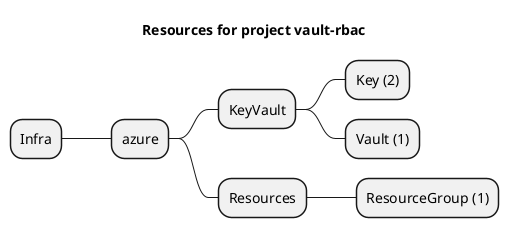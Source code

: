 @startmindmap
title Resources for project vault-rbac
skinparam monochrome true
+ Infra
++ azure
+++ KeyVault
++++ Key (2)
++++ Vault (1)
+++ Resources
++++ ResourceGroup (1)
@endmindmap